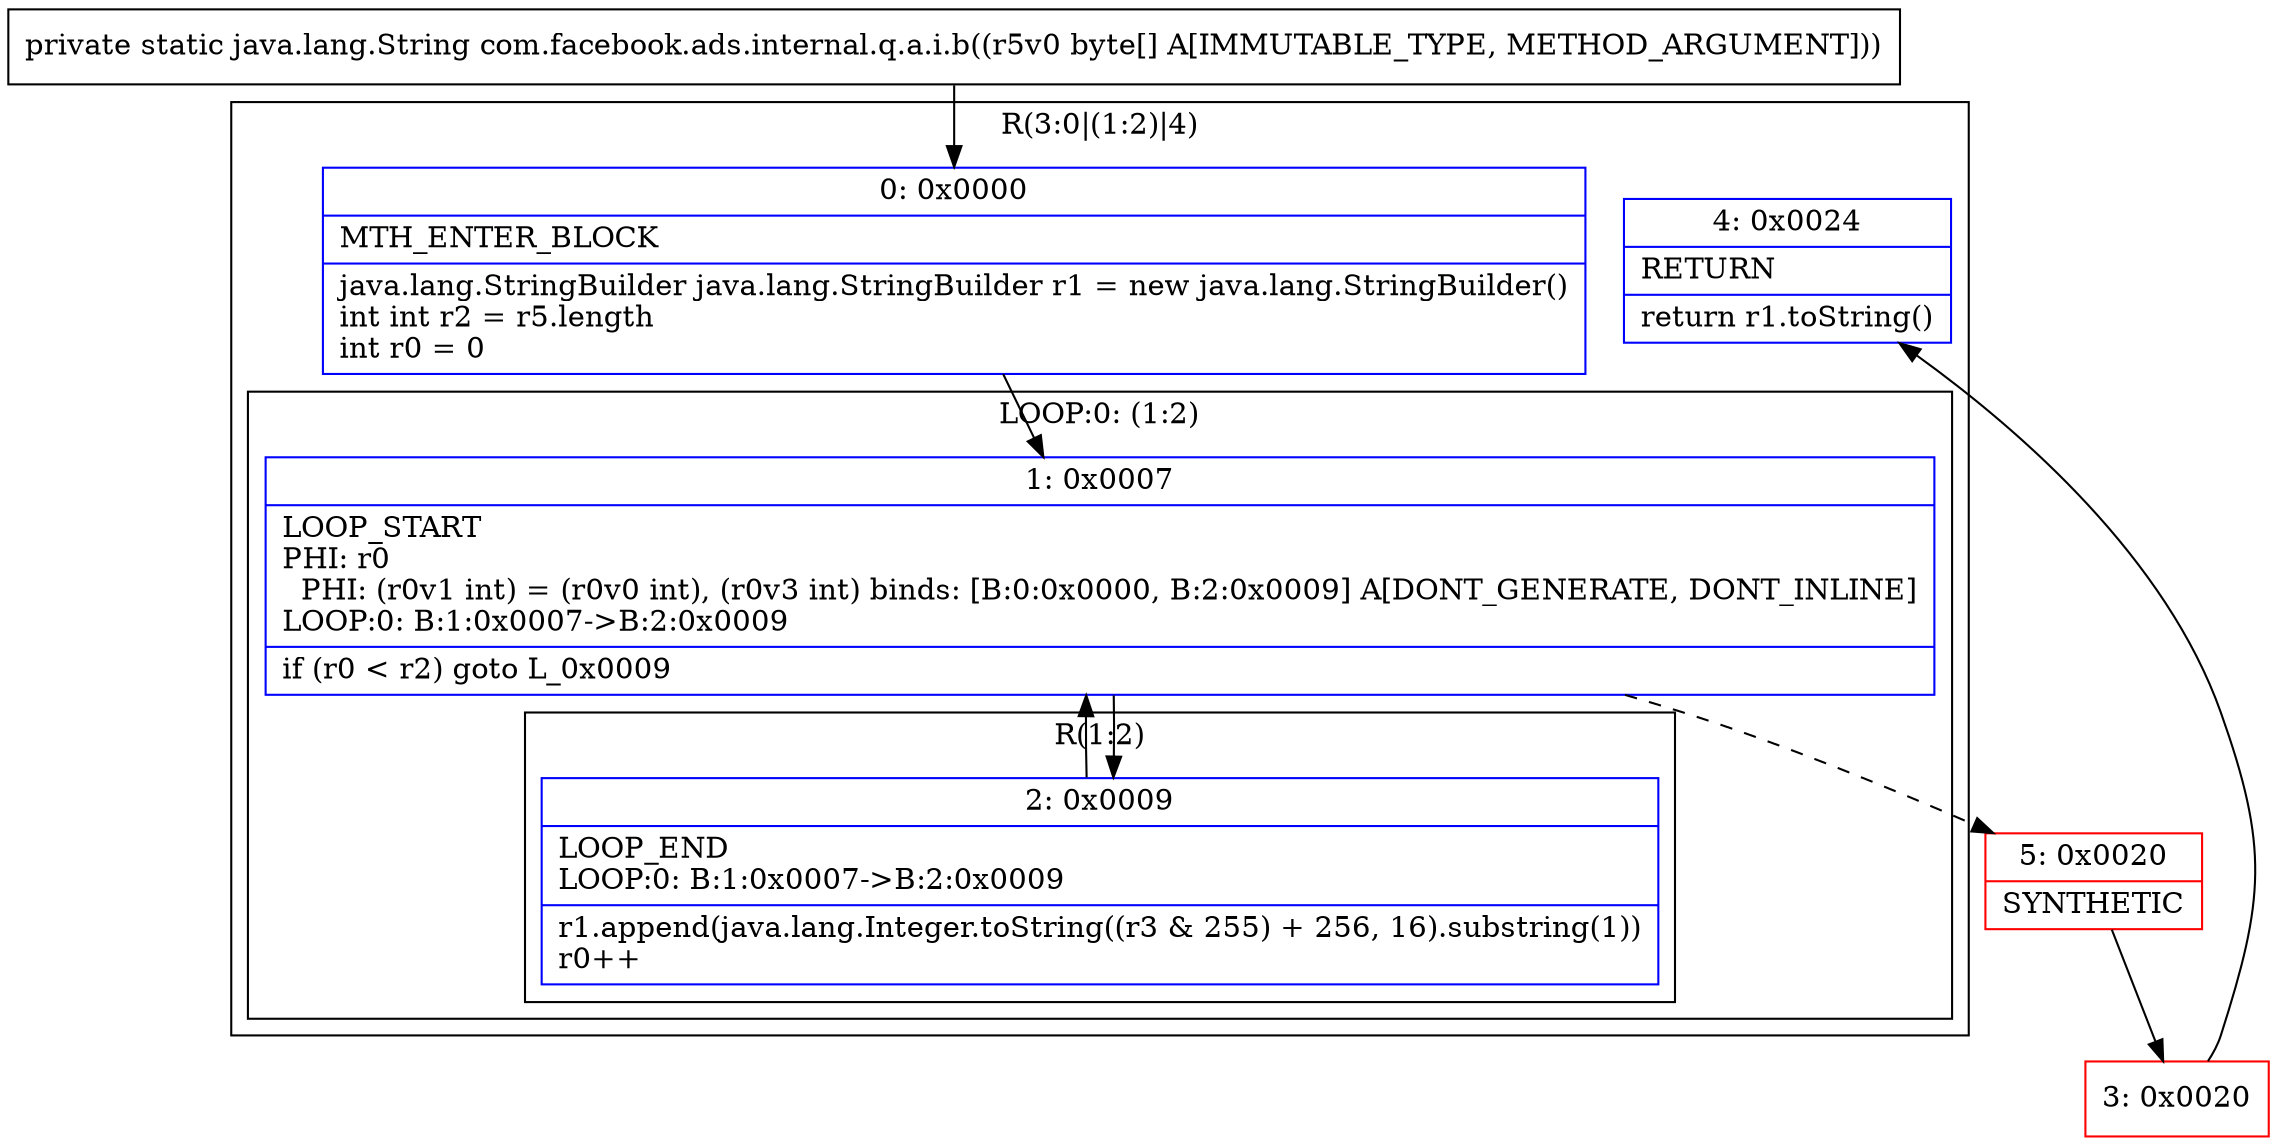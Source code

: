 digraph "CFG forcom.facebook.ads.internal.q.a.i.b([B)Ljava\/lang\/String;" {
subgraph cluster_Region_493384964 {
label = "R(3:0|(1:2)|4)";
node [shape=record,color=blue];
Node_0 [shape=record,label="{0\:\ 0x0000|MTH_ENTER_BLOCK\l|java.lang.StringBuilder java.lang.StringBuilder r1 = new java.lang.StringBuilder()\lint int r2 = r5.length\lint r0 = 0\l}"];
subgraph cluster_LoopRegion_458023751 {
label = "LOOP:0: (1:2)";
node [shape=record,color=blue];
Node_1 [shape=record,label="{1\:\ 0x0007|LOOP_START\lPHI: r0 \l  PHI: (r0v1 int) = (r0v0 int), (r0v3 int) binds: [B:0:0x0000, B:2:0x0009] A[DONT_GENERATE, DONT_INLINE]\lLOOP:0: B:1:0x0007\-\>B:2:0x0009\l|if (r0 \< r2) goto L_0x0009\l}"];
subgraph cluster_Region_111786149 {
label = "R(1:2)";
node [shape=record,color=blue];
Node_2 [shape=record,label="{2\:\ 0x0009|LOOP_END\lLOOP:0: B:1:0x0007\-\>B:2:0x0009\l|r1.append(java.lang.Integer.toString((r3 & 255) + 256, 16).substring(1))\lr0++\l}"];
}
}
Node_4 [shape=record,label="{4\:\ 0x0024|RETURN\l|return r1.toString()\l}"];
}
Node_3 [shape=record,color=red,label="{3\:\ 0x0020}"];
Node_5 [shape=record,color=red,label="{5\:\ 0x0020|SYNTHETIC\l}"];
MethodNode[shape=record,label="{private static java.lang.String com.facebook.ads.internal.q.a.i.b((r5v0 byte[] A[IMMUTABLE_TYPE, METHOD_ARGUMENT])) }"];
MethodNode -> Node_0;
Node_0 -> Node_1;
Node_1 -> Node_2;
Node_1 -> Node_5[style=dashed];
Node_2 -> Node_1;
Node_3 -> Node_4;
Node_5 -> Node_3;
}

